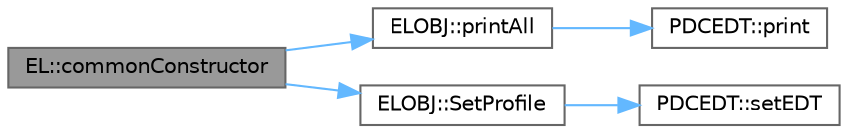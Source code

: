 digraph "EL::commonConstructor"
{
 // LATEX_PDF_SIZE
  bgcolor="transparent";
  edge [fontname=Helvetica,fontsize=10,labelfontname=Helvetica,labelfontsize=10];
  node [fontname=Helvetica,fontsize=10,shape=box,height=0.2,width=0.4];
  rankdir="LR";
  Node1 [label="EL::commonConstructor",height=0.2,width=0.4,color="gray40", fillcolor="grey60", style="filled", fontcolor="black",tooltip="コンストラクタ共通処理"];
  Node1 -> Node2 [color="steelblue1",style="solid"];
  Node2 [label="ELOBJ::printAll",height=0.2,width=0.4,color="grey40", fillcolor="white", style="filled",URL="$class_e_l_o_b_j.html#a262bfd0930406b6833070140721d70d3",tooltip="null以外のEPCを全部出力"];
  Node2 -> Node3 [color="steelblue1",style="solid"];
  Node3 [label="PDCEDT::print",height=0.2,width=0.4,color="grey40", fillcolor="white", style="filled",URL="$class_p_d_c_e_d_t.html#a2fedd0a51fc970f57b19fa2d1e7b8c7f",tooltip="デバグ用の標準出力"];
  Node1 -> Node4 [color="steelblue1",style="solid"];
  Node4 [label="ELOBJ::SetProfile",height=0.2,width=0.4,color="grey40", fillcolor="white", style="filled",URL="$class_e_l_o_b_j.html#a7b8d42eb0f64b05f40b0ff65076384ae",tooltip="Profile(0x9d, 0x9e, 0x9f)を計算してPDCとEDTを設定する"];
  Node4 -> Node5 [color="steelblue1",style="solid"];
  Node5 [label="PDCEDT::setEDT",height=0.2,width=0.4,color="grey40", fillcolor="white", style="filled",URL="$class_p_d_c_e_d_t.html#adf332064486b2b0e7e608a18a82bd318",tooltip="EDT setter"];
}
